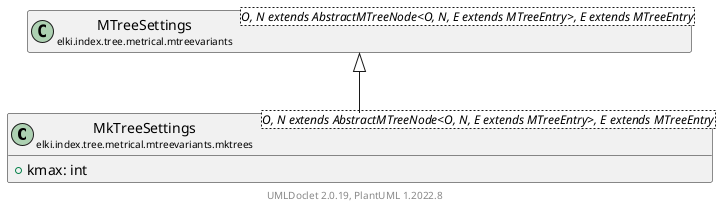 @startuml
    remove .*\.(Instance|Par|Parameterizer|Factory)$
    set namespaceSeparator none
    hide empty fields
    hide empty methods

    class "<size:14>MkTreeSettings\n<size:10>elki.index.tree.metrical.mtreevariants.mktrees" as elki.index.tree.metrical.mtreevariants.mktrees.MkTreeSettings<O, N extends AbstractMTreeNode<O, N, E extends MTreeEntry>, E extends MTreeEntry> [[MkTreeSettings.html]] {
        +kmax: int
    }

    class "<size:14>MTreeSettings\n<size:10>elki.index.tree.metrical.mtreevariants" as elki.index.tree.metrical.mtreevariants.MTreeSettings<O, N extends AbstractMTreeNode<O, N, E extends MTreeEntry>, E extends MTreeEntry> [[../MTreeSettings.html]]

    elki.index.tree.metrical.mtreevariants.MTreeSettings <|-- elki.index.tree.metrical.mtreevariants.mktrees.MkTreeSettings

    center footer UMLDoclet 2.0.19, PlantUML 1.2022.8
@enduml
